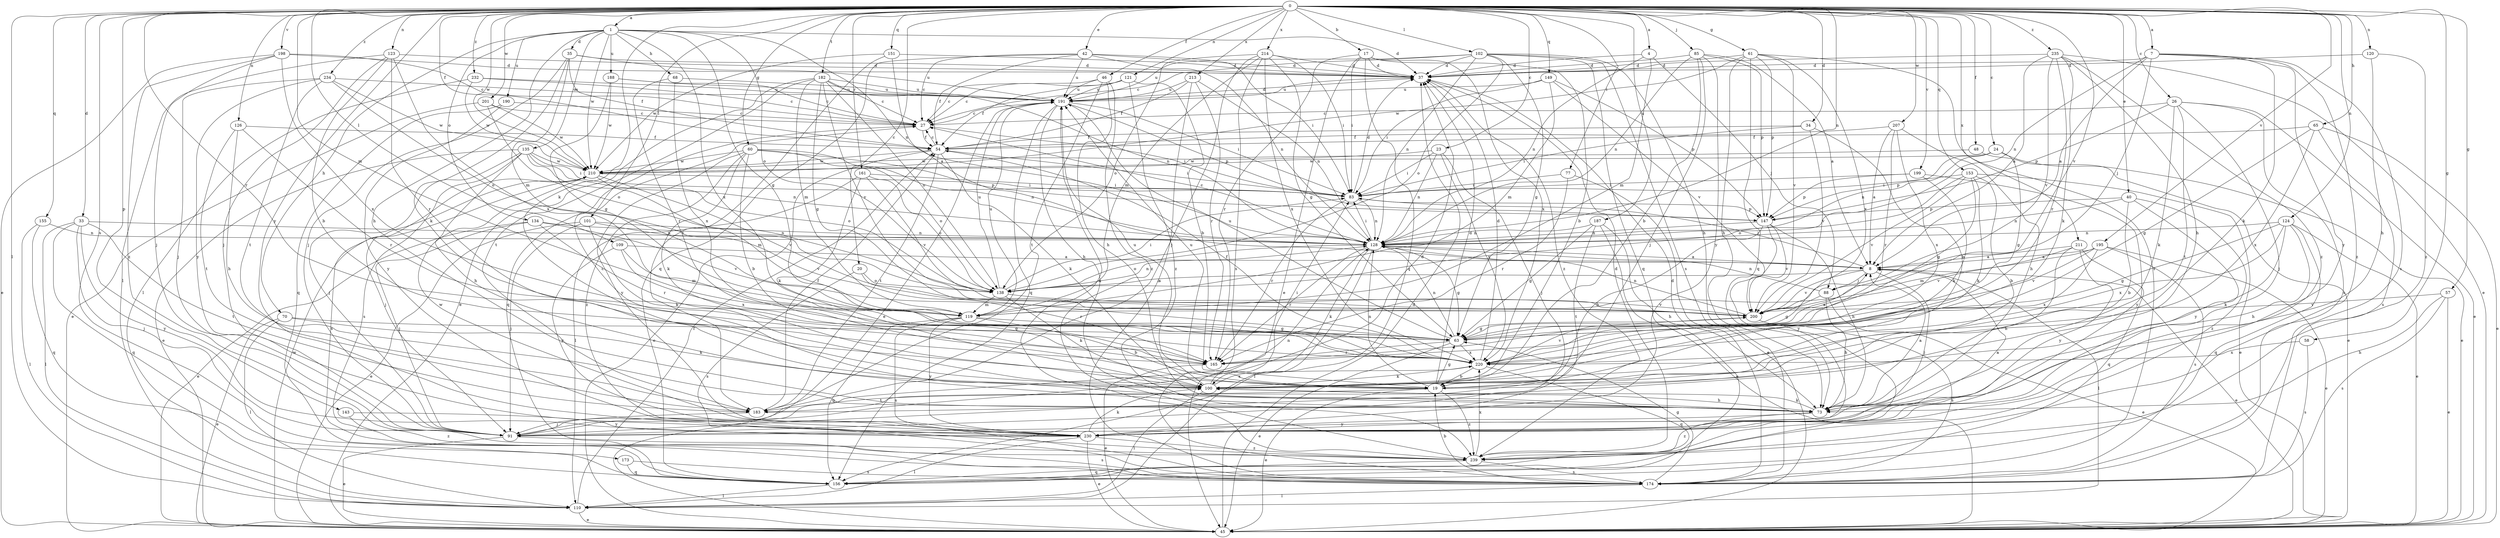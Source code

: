 strict digraph  {
0;
1;
4;
7;
8;
17;
19;
20;
23;
24;
26;
27;
33;
34;
35;
37;
40;
42;
45;
46;
48;
54;
57;
58;
60;
61;
63;
65;
68;
70;
73;
77;
83;
85;
88;
91;
100;
101;
102;
109;
110;
119;
120;
121;
123;
124;
126;
128;
134;
135;
138;
143;
147;
149;
151;
153;
155;
156;
161;
165;
173;
174;
182;
183;
187;
188;
190;
191;
195;
198;
199;
200;
201;
207;
210;
211;
213;
214;
220;
230;
232;
234;
235;
239;
0 -> 1  [label=a];
0 -> 4  [label=a];
0 -> 7  [label=a];
0 -> 17  [label=b];
0 -> 20  [label=c];
0 -> 23  [label=c];
0 -> 24  [label=c];
0 -> 26  [label=c];
0 -> 33  [label=d];
0 -> 34  [label=d];
0 -> 40  [label=e];
0 -> 42  [label=e];
0 -> 46  [label=f];
0 -> 48  [label=f];
0 -> 54  [label=f];
0 -> 57  [label=g];
0 -> 58  [label=g];
0 -> 60  [label=g];
0 -> 61  [label=g];
0 -> 65  [label=h];
0 -> 77  [label=i];
0 -> 85  [label=j];
0 -> 100  [label=k];
0 -> 101  [label=l];
0 -> 102  [label=l];
0 -> 109  [label=l];
0 -> 110  [label=l];
0 -> 119  [label=m];
0 -> 120  [label=n];
0 -> 121  [label=n];
0 -> 123  [label=n];
0 -> 124  [label=n];
0 -> 126  [label=n];
0 -> 128  [label=n];
0 -> 143  [label=p];
0 -> 149  [label=q];
0 -> 151  [label=q];
0 -> 153  [label=q];
0 -> 155  [label=q];
0 -> 161  [label=r];
0 -> 165  [label=r];
0 -> 173  [label=s];
0 -> 182  [label=t];
0 -> 187  [label=u];
0 -> 195  [label=v];
0 -> 198  [label=v];
0 -> 199  [label=v];
0 -> 200  [label=v];
0 -> 201  [label=w];
0 -> 207  [label=w];
0 -> 210  [label=w];
0 -> 211  [label=x];
0 -> 213  [label=x];
0 -> 214  [label=x];
0 -> 230  [label=y];
0 -> 232  [label=z];
0 -> 234  [label=z];
0 -> 235  [label=z];
1 -> 35  [label=d];
1 -> 37  [label=d];
1 -> 63  [label=g];
1 -> 68  [label=h];
1 -> 70  [label=h];
1 -> 73  [label=h];
1 -> 128  [label=n];
1 -> 134  [label=o];
1 -> 135  [label=o];
1 -> 138  [label=o];
1 -> 188  [label=u];
1 -> 190  [label=u];
1 -> 210  [label=w];
1 -> 220  [label=x];
4 -> 37  [label=d];
4 -> 88  [label=j];
4 -> 119  [label=m];
4 -> 128  [label=n];
7 -> 8  [label=a];
7 -> 37  [label=d];
7 -> 88  [label=j];
7 -> 100  [label=k];
7 -> 128  [label=n];
7 -> 174  [label=s];
7 -> 230  [label=y];
7 -> 239  [label=z];
8 -> 45  [label=e];
8 -> 83  [label=i];
8 -> 88  [label=j];
8 -> 91  [label=j];
8 -> 110  [label=l];
8 -> 138  [label=o];
8 -> 200  [label=v];
17 -> 19  [label=b];
17 -> 37  [label=d];
17 -> 45  [label=e];
17 -> 83  [label=i];
17 -> 156  [label=q];
17 -> 165  [label=r];
17 -> 220  [label=x];
19 -> 37  [label=d];
19 -> 45  [label=e];
19 -> 63  [label=g];
19 -> 128  [label=n];
19 -> 183  [label=t];
19 -> 191  [label=u];
19 -> 239  [label=z];
20 -> 138  [label=o];
20 -> 165  [label=r];
20 -> 174  [label=s];
23 -> 83  [label=i];
23 -> 91  [label=j];
23 -> 128  [label=n];
23 -> 210  [label=w];
23 -> 220  [label=x];
24 -> 45  [label=e];
24 -> 63  [label=g];
24 -> 128  [label=n];
24 -> 147  [label=p];
24 -> 210  [label=w];
26 -> 27  [label=c];
26 -> 45  [label=e];
26 -> 91  [label=j];
26 -> 100  [label=k];
26 -> 147  [label=p];
26 -> 174  [label=s];
26 -> 183  [label=t];
27 -> 54  [label=f];
27 -> 83  [label=i];
27 -> 156  [label=q];
33 -> 91  [label=j];
33 -> 110  [label=l];
33 -> 128  [label=n];
33 -> 156  [label=q];
33 -> 183  [label=t];
33 -> 230  [label=y];
34 -> 19  [label=b];
34 -> 54  [label=f];
34 -> 83  [label=i];
34 -> 200  [label=v];
35 -> 37  [label=d];
35 -> 54  [label=f];
35 -> 91  [label=j];
35 -> 100  [label=k];
35 -> 119  [label=m];
35 -> 191  [label=u];
37 -> 191  [label=u];
37 -> 239  [label=z];
40 -> 19  [label=b];
40 -> 128  [label=n];
40 -> 147  [label=p];
40 -> 230  [label=y];
40 -> 239  [label=z];
42 -> 27  [label=c];
42 -> 37  [label=d];
42 -> 54  [label=f];
42 -> 83  [label=i];
42 -> 128  [label=n];
42 -> 156  [label=q];
42 -> 191  [label=u];
45 -> 37  [label=d];
45 -> 210  [label=w];
46 -> 27  [label=c];
46 -> 73  [label=h];
46 -> 183  [label=t];
46 -> 191  [label=u];
46 -> 239  [label=z];
48 -> 45  [label=e];
48 -> 210  [label=w];
54 -> 27  [label=c];
54 -> 45  [label=e];
54 -> 83  [label=i];
54 -> 100  [label=k];
54 -> 183  [label=t];
54 -> 210  [label=w];
57 -> 45  [label=e];
57 -> 73  [label=h];
57 -> 174  [label=s];
57 -> 200  [label=v];
58 -> 174  [label=s];
58 -> 220  [label=x];
60 -> 19  [label=b];
60 -> 100  [label=k];
60 -> 128  [label=n];
60 -> 138  [label=o];
60 -> 147  [label=p];
60 -> 210  [label=w];
60 -> 230  [label=y];
60 -> 239  [label=z];
61 -> 37  [label=d];
61 -> 73  [label=h];
61 -> 147  [label=p];
61 -> 156  [label=q];
61 -> 174  [label=s];
61 -> 200  [label=v];
61 -> 210  [label=w];
61 -> 220  [label=x];
63 -> 8  [label=a];
63 -> 45  [label=e];
63 -> 128  [label=n];
63 -> 165  [label=r];
63 -> 191  [label=u];
63 -> 220  [label=x];
65 -> 45  [label=e];
65 -> 54  [label=f];
65 -> 63  [label=g];
65 -> 174  [label=s];
65 -> 220  [label=x];
68 -> 165  [label=r];
68 -> 191  [label=u];
68 -> 220  [label=x];
70 -> 45  [label=e];
70 -> 63  [label=g];
70 -> 100  [label=k];
70 -> 110  [label=l];
73 -> 8  [label=a];
73 -> 27  [label=c];
73 -> 100  [label=k];
73 -> 230  [label=y];
73 -> 239  [label=z];
77 -> 45  [label=e];
77 -> 83  [label=i];
77 -> 165  [label=r];
83 -> 37  [label=d];
83 -> 128  [label=n];
83 -> 147  [label=p];
83 -> 165  [label=r];
85 -> 8  [label=a];
85 -> 19  [label=b];
85 -> 37  [label=d];
85 -> 91  [label=j];
85 -> 128  [label=n];
85 -> 147  [label=p];
85 -> 230  [label=y];
88 -> 45  [label=e];
88 -> 63  [label=g];
88 -> 73  [label=h];
88 -> 128  [label=n];
91 -> 37  [label=d];
91 -> 45  [label=e];
91 -> 128  [label=n];
91 -> 174  [label=s];
100 -> 73  [label=h];
100 -> 83  [label=i];
100 -> 110  [label=l];
100 -> 191  [label=u];
100 -> 220  [label=x];
101 -> 45  [label=e];
101 -> 91  [label=j];
101 -> 100  [label=k];
101 -> 128  [label=n];
101 -> 200  [label=v];
102 -> 27  [label=c];
102 -> 37  [label=d];
102 -> 63  [label=g];
102 -> 73  [label=h];
102 -> 128  [label=n];
102 -> 138  [label=o];
102 -> 156  [label=q];
102 -> 174  [label=s];
102 -> 191  [label=u];
109 -> 8  [label=a];
109 -> 119  [label=m];
109 -> 220  [label=x];
109 -> 230  [label=y];
110 -> 45  [label=e];
110 -> 54  [label=f];
119 -> 19  [label=b];
119 -> 63  [label=g];
119 -> 156  [label=q];
119 -> 174  [label=s];
119 -> 191  [label=u];
119 -> 230  [label=y];
120 -> 37  [label=d];
120 -> 73  [label=h];
120 -> 239  [label=z];
121 -> 19  [label=b];
121 -> 27  [label=c];
121 -> 54  [label=f];
121 -> 191  [label=u];
121 -> 239  [label=z];
123 -> 19  [label=b];
123 -> 37  [label=d];
123 -> 91  [label=j];
123 -> 110  [label=l];
123 -> 165  [label=r];
123 -> 220  [label=x];
124 -> 45  [label=e];
124 -> 63  [label=g];
124 -> 73  [label=h];
124 -> 100  [label=k];
124 -> 128  [label=n];
124 -> 156  [label=q];
124 -> 220  [label=x];
126 -> 54  [label=f];
126 -> 73  [label=h];
126 -> 165  [label=r];
126 -> 183  [label=t];
128 -> 8  [label=a];
128 -> 27  [label=c];
128 -> 63  [label=g];
128 -> 83  [label=i];
128 -> 100  [label=k];
128 -> 110  [label=l];
128 -> 138  [label=o];
128 -> 165  [label=r];
134 -> 45  [label=e];
134 -> 91  [label=j];
134 -> 128  [label=n];
134 -> 165  [label=r];
134 -> 200  [label=v];
135 -> 45  [label=e];
135 -> 73  [label=h];
135 -> 83  [label=i];
135 -> 91  [label=j];
135 -> 128  [label=n];
135 -> 138  [label=o];
135 -> 174  [label=s];
135 -> 210  [label=w];
138 -> 83  [label=i];
138 -> 100  [label=k];
138 -> 119  [label=m];
138 -> 128  [label=n];
138 -> 191  [label=u];
138 -> 200  [label=v];
143 -> 230  [label=y];
143 -> 239  [label=z];
147 -> 19  [label=b];
147 -> 73  [label=h];
147 -> 128  [label=n];
147 -> 200  [label=v];
147 -> 230  [label=y];
149 -> 83  [label=i];
149 -> 119  [label=m];
149 -> 147  [label=p];
149 -> 191  [label=u];
149 -> 200  [label=v];
151 -> 8  [label=a];
151 -> 37  [label=d];
151 -> 183  [label=t];
151 -> 210  [label=w];
153 -> 19  [label=b];
153 -> 45  [label=e];
153 -> 63  [label=g];
153 -> 83  [label=i];
153 -> 100  [label=k];
153 -> 138  [label=o];
153 -> 200  [label=v];
155 -> 110  [label=l];
155 -> 128  [label=n];
155 -> 156  [label=q];
156 -> 110  [label=l];
161 -> 83  [label=i];
161 -> 100  [label=k];
161 -> 110  [label=l];
161 -> 138  [label=o];
161 -> 200  [label=v];
165 -> 45  [label=e];
173 -> 156  [label=q];
173 -> 174  [label=s];
174 -> 19  [label=b];
174 -> 37  [label=d];
174 -> 63  [label=g];
174 -> 110  [label=l];
182 -> 27  [label=c];
182 -> 45  [label=e];
182 -> 63  [label=g];
182 -> 119  [label=m];
182 -> 128  [label=n];
182 -> 138  [label=o];
182 -> 183  [label=t];
182 -> 191  [label=u];
182 -> 200  [label=v];
183 -> 54  [label=f];
183 -> 91  [label=j];
187 -> 45  [label=e];
187 -> 63  [label=g];
187 -> 73  [label=h];
187 -> 128  [label=n];
187 -> 183  [label=t];
188 -> 27  [label=c];
188 -> 63  [label=g];
188 -> 191  [label=u];
188 -> 210  [label=w];
190 -> 27  [label=c];
190 -> 156  [label=q];
190 -> 230  [label=y];
191 -> 27  [label=c];
191 -> 37  [label=d];
191 -> 45  [label=e];
191 -> 73  [label=h];
191 -> 83  [label=i];
191 -> 147  [label=p];
191 -> 156  [label=q];
195 -> 8  [label=a];
195 -> 45  [label=e];
195 -> 119  [label=m];
195 -> 174  [label=s];
195 -> 200  [label=v];
195 -> 220  [label=x];
198 -> 27  [label=c];
198 -> 37  [label=d];
198 -> 45  [label=e];
198 -> 91  [label=j];
198 -> 220  [label=x];
198 -> 239  [label=z];
199 -> 83  [label=i];
199 -> 100  [label=k];
199 -> 147  [label=p];
199 -> 230  [label=y];
200 -> 63  [label=g];
200 -> 128  [label=n];
200 -> 174  [label=s];
201 -> 27  [label=c];
201 -> 45  [label=e];
201 -> 138  [label=o];
201 -> 210  [label=w];
207 -> 8  [label=a];
207 -> 54  [label=f];
207 -> 73  [label=h];
207 -> 165  [label=r];
207 -> 220  [label=x];
210 -> 83  [label=i];
210 -> 91  [label=j];
210 -> 119  [label=m];
210 -> 174  [label=s];
210 -> 200  [label=v];
211 -> 8  [label=a];
211 -> 73  [label=h];
211 -> 156  [label=q];
211 -> 200  [label=v];
211 -> 230  [label=y];
213 -> 54  [label=f];
213 -> 128  [label=n];
213 -> 165  [label=r];
213 -> 174  [label=s];
213 -> 191  [label=u];
214 -> 37  [label=d];
214 -> 63  [label=g];
214 -> 83  [label=i];
214 -> 91  [label=j];
214 -> 119  [label=m];
214 -> 138  [label=o];
214 -> 174  [label=s];
214 -> 220  [label=x];
220 -> 19  [label=b];
220 -> 37  [label=d];
220 -> 54  [label=f];
220 -> 100  [label=k];
220 -> 156  [label=q];
220 -> 200  [label=v];
230 -> 8  [label=a];
230 -> 45  [label=e];
230 -> 100  [label=k];
230 -> 110  [label=l];
230 -> 210  [label=w];
230 -> 239  [label=z];
232 -> 27  [label=c];
232 -> 110  [label=l];
232 -> 191  [label=u];
232 -> 210  [label=w];
234 -> 91  [label=j];
234 -> 138  [label=o];
234 -> 183  [label=t];
234 -> 191  [label=u];
234 -> 210  [label=w];
234 -> 230  [label=y];
235 -> 8  [label=a];
235 -> 37  [label=d];
235 -> 45  [label=e];
235 -> 73  [label=h];
235 -> 100  [label=k];
235 -> 165  [label=r];
235 -> 200  [label=v];
235 -> 239  [label=z];
239 -> 37  [label=d];
239 -> 156  [label=q];
239 -> 174  [label=s];
239 -> 191  [label=u];
239 -> 220  [label=x];
}
